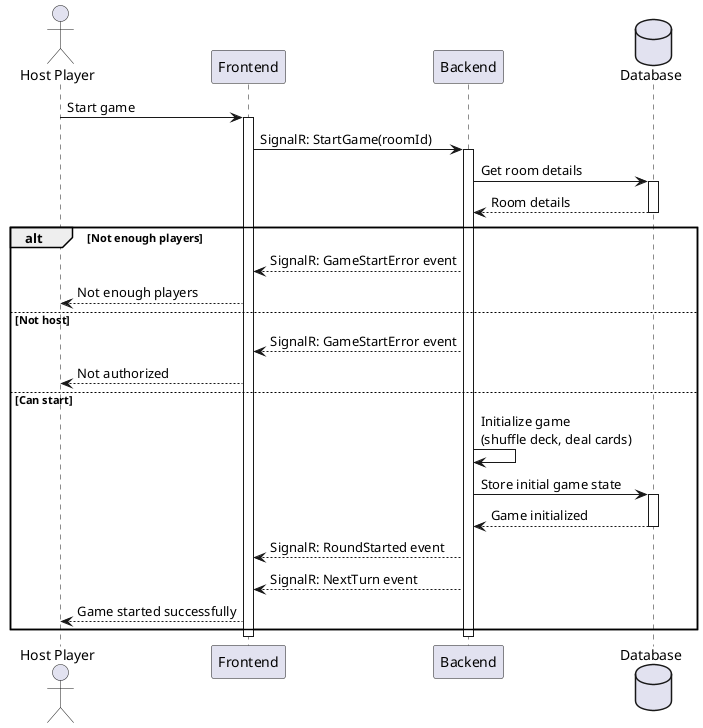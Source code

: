 @startuml Start Game

actor "Host Player" as Host
participant "Frontend" as FE
participant "Backend" as API
database "Database" as DB

Host -> FE: Start game
activate FE
FE -> API: SignalR: StartGame(roomId)
activate API
API -> DB: Get room details
activate DB
DB --> API: Room details
deactivate DB
alt Not enough players
    API --> FE: SignalR: GameStartError event
    FE --> Host: Not enough players
else Not host
    API --> FE: SignalR: GameStartError event
    FE --> Host: Not authorized
else Can start
    API -> API: Initialize game\n(shuffle deck, deal cards)
    API -> DB: Store initial game state
    activate DB
    DB --> API: Game initialized
    deactivate DB
    
    API --> FE: SignalR: RoundStarted event
    API --> FE: SignalR: NextTurn event
    FE --> Host: Game started successfully
end
deactivate API
deactivate FE

@enduml
